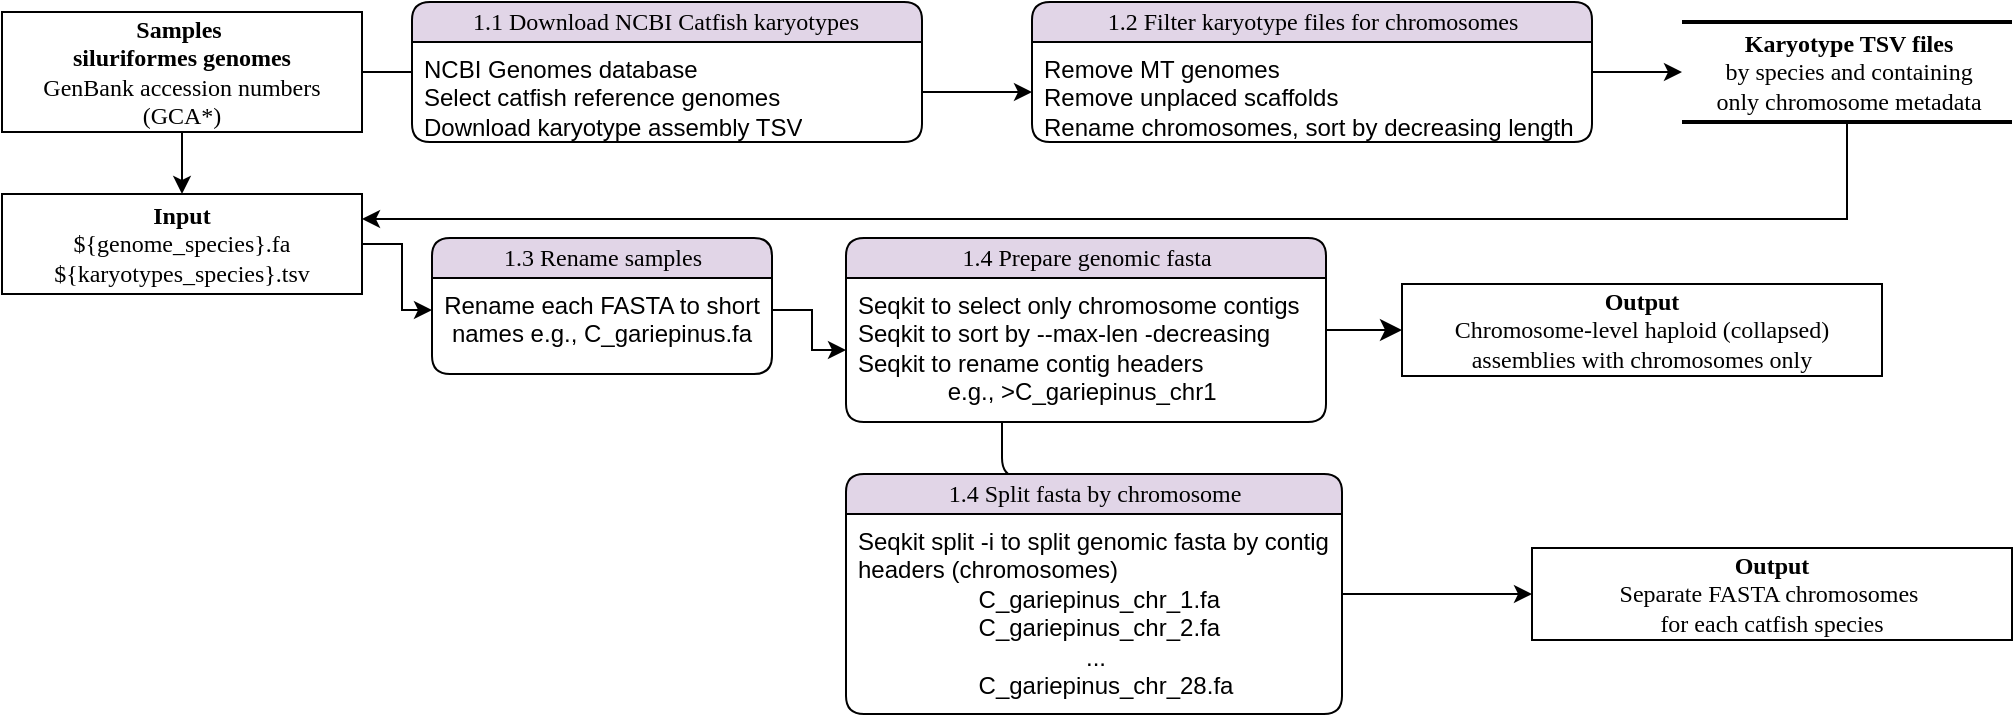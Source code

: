 <mxfile version="24.1.0" type="github" pages="7">
  <diagram id="72As2KhtZYqOr2Yd9AyJ" name="General_workflow">
    <mxGraphModel dx="1864" dy="1458" grid="0" gridSize="10" guides="1" tooltips="1" connect="1" arrows="1" fold="1" page="0" pageScale="1" pageWidth="850" pageHeight="1100" math="0" shadow="0">
      <root>
        <mxCell id="0" />
        <mxCell id="1" parent="0" />
        <mxCell id="HgtQucQO3m-ANms6tH2r-1" value="&lt;div&gt;&lt;b&gt;Output&lt;/b&gt;&lt;/div&gt;&lt;div&gt;Chromosome-level haploid (collapsed) assemblies with chromosomes only&lt;br&gt;&lt;/div&gt;" style="whiteSpace=wrap;html=1;rounded=0;shadow=0;comic=0;labelBackgroundColor=none;strokeWidth=1;fontFamily=Verdana;fontSize=12;align=center;" vertex="1" parent="1">
          <mxGeometry x="740" y="35" width="240" height="46" as="geometry" />
        </mxCell>
        <mxCell id="HgtQucQO3m-ANms6tH2r-2" value="" style="edgeStyle=orthogonalEdgeStyle;rounded=0;orthogonalLoop=1;jettySize=auto;html=1;" edge="1" parent="1" source="HgtQucQO3m-ANms6tH2r-3" target="HgtQucQO3m-ANms6tH2r-17">
          <mxGeometry relative="1" as="geometry" />
        </mxCell>
        <mxCell id="HgtQucQO3m-ANms6tH2r-3" value="&lt;div&gt;&lt;b&gt;Input&lt;/b&gt;&lt;/div&gt;&lt;div&gt;${&lt;style type=&quot;text/css&quot;&gt;td {border: 1px solid #cccccc;}br {mso-data-placement:same-cell;}&lt;/style&gt;genome_species}.fa&lt;/div&gt;&lt;div&gt;${karyotypes_species}.tsv&lt;br&gt;&lt;/div&gt;" style="whiteSpace=wrap;html=1;rounded=0;shadow=0;comic=0;labelBackgroundColor=none;strokeWidth=1;fontFamily=Verdana;fontSize=12;align=center;" vertex="1" parent="1">
          <mxGeometry x="40" y="-10" width="180" height="50" as="geometry" />
        </mxCell>
        <mxCell id="HgtQucQO3m-ANms6tH2r-4" style="edgeStyle=none;html=1;labelBackgroundColor=none;startFill=0;startSize=8;endFill=1;endSize=8;fontFamily=Verdana;fontSize=12;" edge="1" parent="1" source="HgtQucQO3m-ANms6tH2r-18" target="HgtQucQO3m-ANms6tH2r-1">
          <mxGeometry relative="1" as="geometry" />
        </mxCell>
        <mxCell id="HgtQucQO3m-ANms6tH2r-5" style="edgeStyle=orthogonalEdgeStyle;html=1;labelBackgroundColor=none;startFill=0;startSize=8;endFill=1;endSize=8;fontFamily=Verdana;fontSize=12;entryX=0;entryY=0.5;entryDx=0;entryDy=0;" edge="1" parent="1" source="HgtQucQO3m-ANms6tH2r-18" target="HgtQucQO3m-ANms6tH2r-23">
          <mxGeometry relative="1" as="geometry">
            <Array as="points">
              <mxPoint x="540" y="132" />
              <mxPoint x="610" y="132" />
            </Array>
            <mxPoint x="600" y="180" as="targetPoint" />
          </mxGeometry>
        </mxCell>
        <mxCell id="HgtQucQO3m-ANms6tH2r-6" value="" style="edgeStyle=orthogonalEdgeStyle;rounded=0;orthogonalLoop=1;jettySize=auto;html=1;" edge="1" parent="1" source="HgtQucQO3m-ANms6tH2r-8" target="HgtQucQO3m-ANms6tH2r-11">
          <mxGeometry relative="1" as="geometry" />
        </mxCell>
        <mxCell id="HgtQucQO3m-ANms6tH2r-7" value="" style="edgeStyle=orthogonalEdgeStyle;rounded=0;orthogonalLoop=1;jettySize=auto;html=1;" edge="1" parent="1" source="HgtQucQO3m-ANms6tH2r-8" target="HgtQucQO3m-ANms6tH2r-3">
          <mxGeometry relative="1" as="geometry" />
        </mxCell>
        <mxCell id="HgtQucQO3m-ANms6tH2r-8" value="&lt;div&gt;&lt;b&gt;Samples&amp;nbsp;&lt;/b&gt;&lt;/div&gt;&lt;div&gt;&lt;b&gt;siluriformes genomes&lt;br&gt;&lt;/b&gt;&lt;/div&gt;&lt;div&gt;GenBank accession numbers (GCA*) &lt;br&gt;&lt;/div&gt;" style="whiteSpace=wrap;html=1;fontFamily=Verdana;rounded=0;shadow=0;comic=0;labelBackgroundColor=none;strokeWidth=1;" vertex="1" parent="1">
          <mxGeometry x="40" y="-101" width="180" height="60" as="geometry" />
        </mxCell>
        <mxCell id="HgtQucQO3m-ANms6tH2r-9" value="" style="edgeStyle=orthogonalEdgeStyle;rounded=0;orthogonalLoop=1;jettySize=auto;html=1;" edge="1" parent="1" source="HgtQucQO3m-ANms6tH2r-10" target="HgtQucQO3m-ANms6tH2r-13">
          <mxGeometry relative="1" as="geometry" />
        </mxCell>
        <mxCell id="HgtQucQO3m-ANms6tH2r-10" value="&lt;div&gt;1.2 Filter karyotype files for chromosomes&lt;/div&gt;" style="swimlane;html=1;fontStyle=0;childLayout=stackLayout;horizontal=1;startSize=20;fillColor=#E1D5E7;horizontalStack=0;resizeParent=1;resizeLast=0;collapsible=1;marginBottom=0;swimlaneFillColor=#ffffff;align=center;rounded=1;shadow=0;comic=0;labelBackgroundColor=none;strokeWidth=1;fontFamily=Verdana;fontSize=12" vertex="1" parent="1">
          <mxGeometry x="555" y="-106" width="280" height="70" as="geometry" />
        </mxCell>
        <mxCell id="HgtQucQO3m-ANms6tH2r-11" value="&lt;div align=&quot;left&quot;&gt;Remove MT genomes&lt;/div&gt;&lt;div align=&quot;left&quot;&gt;Remove unplaced scaffolds&lt;/div&gt;&lt;div align=&quot;left&quot;&gt;Rename chromosomes, sort by decreasing length&lt;br&gt;&lt;/div&gt;" style="text;html=1;strokeColor=none;fillColor=none;spacingLeft=4;spacingRight=4;whiteSpace=wrap;overflow=hidden;rotatable=0;points=[[0,0.5],[1,0.5]];portConstraint=eastwest;align=left;" vertex="1" parent="HgtQucQO3m-ANms6tH2r-10">
          <mxGeometry y="20" width="280" height="50" as="geometry" />
        </mxCell>
        <mxCell id="HgtQucQO3m-ANms6tH2r-12" value="" style="edgeStyle=orthogonalEdgeStyle;rounded=0;orthogonalLoop=1;jettySize=auto;html=1;entryX=1;entryY=0.25;entryDx=0;entryDy=0;" edge="1" parent="1" source="HgtQucQO3m-ANms6tH2r-13" target="HgtQucQO3m-ANms6tH2r-3">
          <mxGeometry relative="1" as="geometry">
            <Array as="points">
              <mxPoint x="963" y="3" />
            </Array>
          </mxGeometry>
        </mxCell>
        <mxCell id="HgtQucQO3m-ANms6tH2r-13" value="&lt;div&gt;&lt;b&gt;Karyotype TSV files&lt;/b&gt;&lt;/div&gt;&lt;div&gt;&amp;nbsp;by species and containing&amp;nbsp;&lt;/div&gt;&lt;div&gt;only chromosome metadata&lt;br&gt;&lt;/div&gt;" style="html=1;rounded=0;shadow=0;comic=0;labelBackgroundColor=none;strokeWidth=2;fontFamily=Verdana;fontSize=12;align=center;shape=mxgraph.ios7ui.horLines;" vertex="1" parent="1">
          <mxGeometry x="880" y="-96" width="165" height="50" as="geometry" />
        </mxCell>
        <mxCell id="HgtQucQO3m-ANms6tH2r-14" value="&lt;div&gt;1.1 Download NCBI Catfish karyotypes&amp;nbsp; &lt;br&gt;&lt;/div&gt;" style="swimlane;html=1;fontStyle=0;childLayout=stackLayout;horizontal=1;startSize=20;fillColor=#E1D5E7;horizontalStack=0;resizeParent=1;resizeLast=0;collapsible=1;marginBottom=0;swimlaneFillColor=#ffffff;align=center;rounded=1;shadow=0;comic=0;labelBackgroundColor=none;strokeWidth=1;fontFamily=Verdana;fontSize=12" vertex="1" parent="1">
          <mxGeometry x="245" y="-106" width="255" height="70" as="geometry">
            <mxRectangle x="245" y="-106" width="280" height="30" as="alternateBounds" />
          </mxGeometry>
        </mxCell>
        <mxCell id="HgtQucQO3m-ANms6tH2r-15" value="&lt;div align=&quot;left&quot;&gt;NCBI Genomes database&lt;br&gt;&lt;/div&gt;&lt;div align=&quot;left&quot;&gt;Select catfish reference genomes&lt;br&gt;&lt;/div&gt;&lt;div align=&quot;left&quot;&gt;Download karyotype assembly TSV&lt;br&gt;&lt;/div&gt;" style="text;html=1;strokeColor=none;fillColor=none;spacingLeft=4;spacingRight=4;whiteSpace=wrap;overflow=hidden;rotatable=0;points=[[0,0.5],[1,0.5]];portConstraint=eastwest;align=left;" vertex="1" parent="HgtQucQO3m-ANms6tH2r-14">
          <mxGeometry y="20" width="255" height="50" as="geometry" />
        </mxCell>
        <mxCell id="HgtQucQO3m-ANms6tH2r-16" value="&lt;div&gt;1.3 Rename samples&lt;br&gt;&lt;/div&gt;" style="swimlane;html=1;fontStyle=0;childLayout=stackLayout;horizontal=1;startSize=20;fillColor=#E1D5E7;horizontalStack=0;resizeParent=1;resizeLast=0;collapsible=1;marginBottom=0;swimlaneFillColor=#ffffff;align=center;rounded=1;shadow=0;comic=0;labelBackgroundColor=none;strokeWidth=1;fontFamily=Verdana;fontSize=12" vertex="1" parent="1">
          <mxGeometry x="255" y="12" width="170" height="68" as="geometry">
            <mxRectangle x="230" y="45" width="210" height="30" as="alternateBounds" />
          </mxGeometry>
        </mxCell>
        <mxCell id="HgtQucQO3m-ANms6tH2r-17" value="&lt;div&gt;Rename each FASTA to short names e.g., C_gariepinus.fa &lt;br&gt;&lt;/div&gt;&lt;div&gt;&lt;br&gt;&lt;/div&gt;" style="text;html=1;strokeColor=none;fillColor=none;spacingLeft=4;spacingRight=4;whiteSpace=wrap;overflow=hidden;rotatable=0;points=[[0,0.5],[1,0.5]];portConstraint=eastwest;align=center;" vertex="1" parent="HgtQucQO3m-ANms6tH2r-16">
          <mxGeometry y="20" width="170" height="32" as="geometry" />
        </mxCell>
        <mxCell id="HgtQucQO3m-ANms6tH2r-18" value="&lt;div&gt;1.4 Prepare genomic fasta&lt;br&gt;&lt;/div&gt;" style="swimlane;html=1;fontStyle=0;childLayout=stackLayout;horizontal=1;startSize=20;fillColor=#E1D5E7;horizontalStack=0;resizeParent=1;resizeLast=0;collapsible=1;marginBottom=0;swimlaneFillColor=#ffffff;align=center;rounded=1;shadow=0;comic=0;labelBackgroundColor=none;strokeWidth=1;fontFamily=Verdana;fontSize=12" vertex="1" parent="1">
          <mxGeometry x="462" y="12" width="240" height="92" as="geometry" />
        </mxCell>
        <mxCell id="HgtQucQO3m-ANms6tH2r-19" value="&lt;div align=&quot;left&quot;&gt;Seqkit to select only chromosome contigs&lt;br&gt;&lt;/div&gt;&lt;div align=&quot;left&quot;&gt;Seqkit to sort by --max-len -decreasing&lt;/div&gt;&lt;div align=&quot;left&quot;&gt;Seqkit to rename contig headers&lt;/div&gt;&lt;div align=&quot;center&quot;&gt;&amp;nbsp;e.g., &amp;gt;C_gariepinus_chr1&lt;br&gt;&lt;/div&gt;&lt;div align=&quot;left&quot;&gt;&lt;br&gt;&lt;/div&gt;" style="text;html=1;strokeColor=none;fillColor=none;spacingLeft=4;spacingRight=4;whiteSpace=wrap;overflow=hidden;rotatable=0;points=[[0,0.5],[1,0.5]];portConstraint=eastwest;align=left;" vertex="1" parent="HgtQucQO3m-ANms6tH2r-18">
          <mxGeometry y="20" width="240" height="72" as="geometry" />
        </mxCell>
        <mxCell id="HgtQucQO3m-ANms6tH2r-20" value="" style="edgeStyle=orthogonalEdgeStyle;rounded=0;orthogonalLoop=1;jettySize=auto;html=1;" edge="1" parent="1" source="HgtQucQO3m-ANms6tH2r-17" target="HgtQucQO3m-ANms6tH2r-19">
          <mxGeometry relative="1" as="geometry" />
        </mxCell>
        <mxCell id="HgtQucQO3m-ANms6tH2r-21" value="" style="edgeStyle=orthogonalEdgeStyle;rounded=0;orthogonalLoop=1;jettySize=auto;html=1;" edge="1" parent="1" source="HgtQucQO3m-ANms6tH2r-22" target="HgtQucQO3m-ANms6tH2r-24">
          <mxGeometry relative="1" as="geometry" />
        </mxCell>
        <mxCell id="HgtQucQO3m-ANms6tH2r-22" value="&lt;div&gt;1.4 Split fasta by chromosome&lt;br&gt;&lt;/div&gt;" style="swimlane;html=1;fontStyle=0;childLayout=stackLayout;horizontal=1;startSize=20;fillColor=#E1D5E7;horizontalStack=0;resizeParent=1;resizeLast=0;collapsible=1;marginBottom=0;swimlaneFillColor=#ffffff;align=center;rounded=1;shadow=0;comic=0;labelBackgroundColor=none;strokeWidth=1;fontFamily=Verdana;fontSize=12" vertex="1" parent="1">
          <mxGeometry x="462" y="130" width="248" height="120" as="geometry" />
        </mxCell>
        <mxCell id="HgtQucQO3m-ANms6tH2r-23" value="&lt;div align=&quot;left&quot;&gt;Seqkit split -i to split genomic fasta by contig headers (chromosomes)&lt;/div&gt;&lt;div align=&quot;center&quot;&gt;&lt;div align=&quot;center&quot;&gt;&amp;nbsp;C_gariepinus_chr_1.fa&lt;/div&gt;&lt;div align=&quot;center&quot;&gt;&lt;div align=&quot;center&quot;&gt;&lt;div align=&quot;center&quot;&gt;&amp;nbsp;C_gariepinus_chr_2.fa&lt;/div&gt;&lt;div align=&quot;center&quot;&gt;...&lt;/div&gt;&lt;div align=&quot;center&quot;&gt;&amp;nbsp;&amp;nbsp; C_gariepinus_chr_28.fa&lt;/div&gt;&lt;/div&gt;&lt;/div&gt;&lt;/div&gt;&lt;div align=&quot;center&quot;&gt;&lt;br&gt;&lt;/div&gt;&lt;div align=&quot;left&quot;&gt;&lt;br&gt;&lt;/div&gt;" style="text;html=1;strokeColor=none;fillColor=none;spacingLeft=4;spacingRight=4;whiteSpace=wrap;overflow=hidden;rotatable=0;points=[[0,0.5],[1,0.5]];portConstraint=eastwest;align=left;" vertex="1" parent="HgtQucQO3m-ANms6tH2r-22">
          <mxGeometry y="20" width="248" height="100" as="geometry" />
        </mxCell>
        <mxCell id="HgtQucQO3m-ANms6tH2r-24" value="&lt;div&gt;&lt;b&gt;Output&lt;/b&gt;&lt;/div&gt;&lt;div&gt;Separate FASTA chromosomes&amp;nbsp;&lt;/div&gt;&lt;div&gt;for each catfish species&lt;br&gt;&lt;/div&gt;" style="whiteSpace=wrap;html=1;rounded=0;shadow=0;comic=0;labelBackgroundColor=none;strokeWidth=1;fontFamily=Verdana;fontSize=12;align=center;" vertex="1" parent="1">
          <mxGeometry x="805" y="167" width="240" height="46" as="geometry" />
        </mxCell>
      </root>
    </mxGraphModel>
  </diagram>
  <diagram name="1_Sample_preparation" id="52a04d89-c75d-2922-d76d-85b35f80e030">
    <mxGraphModel dx="1206" dy="1535" grid="1" gridSize="10" guides="1" tooltips="1" connect="1" arrows="1" fold="1" page="1" pageScale="1" pageWidth="1100" pageHeight="850" background="none" math="0" shadow="0">
      <root>
        <mxCell id="0" />
        <mxCell id="1" parent="0" />
        <mxCell id="17472293e6e8944d-29" value="&lt;div&gt;&lt;b&gt;Output&lt;/b&gt;&lt;/div&gt;&lt;div&gt;Chromosome-level haploid (collapsed) assemblies with chromosomes only&lt;br&gt;&lt;/div&gt;" style="whiteSpace=wrap;html=1;rounded=0;shadow=0;comic=0;labelBackgroundColor=none;strokeWidth=1;fontFamily=Verdana;fontSize=12;align=center;" parent="1" vertex="1">
          <mxGeometry x="740" y="35" width="240" height="46" as="geometry" />
        </mxCell>
        <mxCell id="AjI9yF0b8auwYNTap7u0-46" value="" style="edgeStyle=orthogonalEdgeStyle;rounded=0;orthogonalLoop=1;jettySize=auto;html=1;" parent="1" source="17472293e6e8944d-30" target="AjI9yF0b8auwYNTap7u0-40" edge="1">
          <mxGeometry relative="1" as="geometry" />
        </mxCell>
        <mxCell id="17472293e6e8944d-30" value="&lt;div&gt;&lt;b&gt;Input&lt;/b&gt;&lt;/div&gt;&lt;div&gt;${&lt;style type=&quot;text/css&quot;&gt;td {border: 1px solid #cccccc;}br {mso-data-placement:same-cell;}&lt;/style&gt;genome_species}.fa&lt;/div&gt;&lt;div&gt;${karyotypes_species}.tsv&lt;br&gt;&lt;/div&gt;" style="whiteSpace=wrap;html=1;rounded=0;shadow=0;comic=0;labelBackgroundColor=none;strokeWidth=1;fontFamily=Verdana;fontSize=12;align=center;" parent="1" vertex="1">
          <mxGeometry x="40" y="-10" width="180" height="50" as="geometry" />
        </mxCell>
        <mxCell id="1fdf3b25b50cf41e-28" style="edgeStyle=none;html=1;labelBackgroundColor=none;startFill=0;startSize=8;endFill=1;endSize=8;fontFamily=Verdana;fontSize=12;" parent="1" source="1fdf3b25b50cf41e-1" target="17472293e6e8944d-29" edge="1">
          <mxGeometry relative="1" as="geometry" />
        </mxCell>
        <mxCell id="1fdf3b25b50cf41e-38" style="edgeStyle=orthogonalEdgeStyle;html=1;labelBackgroundColor=none;startFill=0;startSize=8;endFill=1;endSize=8;fontFamily=Verdana;fontSize=12;entryX=0;entryY=0.5;entryDx=0;entryDy=0;" parent="1" source="1fdf3b25b50cf41e-1" target="wu6TTpxNYmeydynqr1xF-2" edge="1">
          <mxGeometry relative="1" as="geometry">
            <Array as="points">
              <mxPoint x="540" y="132" />
              <mxPoint x="610" y="132" />
            </Array>
            <mxPoint x="600" y="180" as="targetPoint" />
          </mxGeometry>
        </mxCell>
        <mxCell id="AjI9yF0b8auwYNTap7u0-14" value="" style="edgeStyle=orthogonalEdgeStyle;rounded=0;orthogonalLoop=1;jettySize=auto;html=1;" parent="1" source="AjI9yF0b8auwYNTap7u0-1" target="AjI9yF0b8auwYNTap7u0-13" edge="1">
          <mxGeometry relative="1" as="geometry" />
        </mxCell>
        <mxCell id="AjI9yF0b8auwYNTap7u0-45" value="" style="edgeStyle=orthogonalEdgeStyle;rounded=0;orthogonalLoop=1;jettySize=auto;html=1;" parent="1" source="AjI9yF0b8auwYNTap7u0-1" target="17472293e6e8944d-30" edge="1">
          <mxGeometry relative="1" as="geometry" />
        </mxCell>
        <mxCell id="AjI9yF0b8auwYNTap7u0-1" value="&lt;div&gt;&lt;b&gt;Samples&amp;nbsp;&lt;/b&gt;&lt;/div&gt;&lt;div&gt;&lt;b&gt;siluriformes genomes&lt;br&gt;&lt;/b&gt;&lt;/div&gt;&lt;div&gt;GenBank accession numbers (GCA*) &lt;br&gt;&lt;/div&gt;" style="whiteSpace=wrap;html=1;fontFamily=Verdana;rounded=0;shadow=0;comic=0;labelBackgroundColor=none;strokeWidth=1;" parent="1" vertex="1">
          <mxGeometry x="40" y="-101" width="180" height="60" as="geometry" />
        </mxCell>
        <mxCell id="AjI9yF0b8auwYNTap7u0-23" value="" style="edgeStyle=orthogonalEdgeStyle;rounded=0;orthogonalLoop=1;jettySize=auto;html=1;" parent="1" source="AjI9yF0b8auwYNTap7u0-12" target="AjI9yF0b8auwYNTap7u0-21" edge="1">
          <mxGeometry relative="1" as="geometry" />
        </mxCell>
        <mxCell id="AjI9yF0b8auwYNTap7u0-12" value="&lt;div&gt;1.2 Filter karyotype files for chromosomes&lt;/div&gt;" style="swimlane;html=1;fontStyle=0;childLayout=stackLayout;horizontal=1;startSize=20;fillColor=#E1D5E7;horizontalStack=0;resizeParent=1;resizeLast=0;collapsible=1;marginBottom=0;swimlaneFillColor=#ffffff;align=center;rounded=1;shadow=0;comic=0;labelBackgroundColor=none;strokeWidth=1;fontFamily=Verdana;fontSize=12" parent="1" vertex="1">
          <mxGeometry x="555" y="-106" width="280" height="70" as="geometry" />
        </mxCell>
        <mxCell id="AjI9yF0b8auwYNTap7u0-13" value="&lt;div align=&quot;left&quot;&gt;Remove MT genomes&lt;/div&gt;&lt;div align=&quot;left&quot;&gt;Remove unplaced scaffolds&lt;/div&gt;&lt;div align=&quot;left&quot;&gt;Rename chromosomes, sort by decreasing length&lt;br&gt;&lt;/div&gt;" style="text;html=1;strokeColor=none;fillColor=none;spacingLeft=4;spacingRight=4;whiteSpace=wrap;overflow=hidden;rotatable=0;points=[[0,0.5],[1,0.5]];portConstraint=eastwest;align=left;" parent="AjI9yF0b8auwYNTap7u0-12" vertex="1">
          <mxGeometry y="20" width="280" height="50" as="geometry" />
        </mxCell>
        <mxCell id="AjI9yF0b8auwYNTap7u0-47" value="" style="edgeStyle=orthogonalEdgeStyle;rounded=0;orthogonalLoop=1;jettySize=auto;html=1;entryX=1;entryY=0.25;entryDx=0;entryDy=0;" parent="1" source="AjI9yF0b8auwYNTap7u0-21" target="17472293e6e8944d-30" edge="1">
          <mxGeometry relative="1" as="geometry">
            <Array as="points">
              <mxPoint x="963" y="3" />
            </Array>
          </mxGeometry>
        </mxCell>
        <mxCell id="AjI9yF0b8auwYNTap7u0-21" value="&lt;div&gt;&lt;b&gt;Karyotype TSV files&lt;/b&gt;&lt;/div&gt;&lt;div&gt;&amp;nbsp;by species and containing&amp;nbsp;&lt;/div&gt;&lt;div&gt;only chromosome metadata&lt;br&gt;&lt;/div&gt;" style="html=1;rounded=0;shadow=0;comic=0;labelBackgroundColor=none;strokeWidth=2;fontFamily=Verdana;fontSize=12;align=center;shape=mxgraph.ios7ui.horLines;" parent="1" vertex="1">
          <mxGeometry x="880" y="-96" width="165" height="50" as="geometry" />
        </mxCell>
        <mxCell id="AjI9yF0b8auwYNTap7u0-24" value="&lt;div&gt;1.1 Download NCBI Catfish karyotypes&amp;nbsp; &lt;br&gt;&lt;/div&gt;" style="swimlane;html=1;fontStyle=0;childLayout=stackLayout;horizontal=1;startSize=20;fillColor=#E1D5E7;horizontalStack=0;resizeParent=1;resizeLast=0;collapsible=1;marginBottom=0;swimlaneFillColor=#ffffff;align=center;rounded=1;shadow=0;comic=0;labelBackgroundColor=none;strokeWidth=1;fontFamily=Verdana;fontSize=12" parent="1" vertex="1">
          <mxGeometry x="245" y="-106" width="255" height="70" as="geometry">
            <mxRectangle x="245" y="-106" width="280" height="30" as="alternateBounds" />
          </mxGeometry>
        </mxCell>
        <mxCell id="AjI9yF0b8auwYNTap7u0-25" value="&lt;div align=&quot;left&quot;&gt;NCBI Genomes database&lt;br&gt;&lt;/div&gt;&lt;div align=&quot;left&quot;&gt;Select catfish reference genomes&lt;br&gt;&lt;/div&gt;&lt;div align=&quot;left&quot;&gt;Download karyotype assembly TSV&lt;br&gt;&lt;/div&gt;" style="text;html=1;strokeColor=none;fillColor=none;spacingLeft=4;spacingRight=4;whiteSpace=wrap;overflow=hidden;rotatable=0;points=[[0,0.5],[1,0.5]];portConstraint=eastwest;align=left;" parent="AjI9yF0b8auwYNTap7u0-24" vertex="1">
          <mxGeometry y="20" width="255" height="50" as="geometry" />
        </mxCell>
        <mxCell id="AjI9yF0b8auwYNTap7u0-39" value="&lt;div&gt;1.3 Rename samples&lt;br&gt;&lt;/div&gt;" style="swimlane;html=1;fontStyle=0;childLayout=stackLayout;horizontal=1;startSize=20;fillColor=#E1D5E7;horizontalStack=0;resizeParent=1;resizeLast=0;collapsible=1;marginBottom=0;swimlaneFillColor=#ffffff;align=center;rounded=1;shadow=0;comic=0;labelBackgroundColor=none;strokeWidth=1;fontFamily=Verdana;fontSize=12" parent="1" vertex="1">
          <mxGeometry x="255" y="12" width="170" height="68" as="geometry">
            <mxRectangle x="230" y="45" width="210" height="30" as="alternateBounds" />
          </mxGeometry>
        </mxCell>
        <mxCell id="AjI9yF0b8auwYNTap7u0-40" value="&lt;div&gt;Rename each FASTA to short names e.g., C_gariepinus.fa &lt;br&gt;&lt;/div&gt;&lt;div&gt;&lt;br&gt;&lt;/div&gt;" style="text;html=1;strokeColor=none;fillColor=none;spacingLeft=4;spacingRight=4;whiteSpace=wrap;overflow=hidden;rotatable=0;points=[[0,0.5],[1,0.5]];portConstraint=eastwest;align=center;" parent="AjI9yF0b8auwYNTap7u0-39" vertex="1">
          <mxGeometry y="20" width="170" height="32" as="geometry" />
        </mxCell>
        <mxCell id="1fdf3b25b50cf41e-1" value="&lt;div&gt;1.4 Prepare genomic fasta&lt;br&gt;&lt;/div&gt;" style="swimlane;html=1;fontStyle=0;childLayout=stackLayout;horizontal=1;startSize=20;fillColor=#E1D5E7;horizontalStack=0;resizeParent=1;resizeLast=0;collapsible=1;marginBottom=0;swimlaneFillColor=#ffffff;align=center;rounded=1;shadow=0;comic=0;labelBackgroundColor=none;strokeWidth=1;fontFamily=Verdana;fontSize=12" parent="1" vertex="1">
          <mxGeometry x="462" y="12" width="240" height="92" as="geometry" />
        </mxCell>
        <mxCell id="1fdf3b25b50cf41e-2" value="&lt;div align=&quot;left&quot;&gt;Seqkit to select only chromosome contigs&lt;br&gt;&lt;/div&gt;&lt;div align=&quot;left&quot;&gt;Seqkit to sort by --max-len -decreasing&lt;/div&gt;&lt;div align=&quot;left&quot;&gt;Seqkit to rename contig headers&lt;/div&gt;&lt;div align=&quot;center&quot;&gt;&amp;nbsp;e.g., &amp;gt;C_gariepinus_chr1&lt;br&gt;&lt;/div&gt;&lt;div align=&quot;left&quot;&gt;&lt;br&gt;&lt;/div&gt;" style="text;html=1;strokeColor=none;fillColor=none;spacingLeft=4;spacingRight=4;whiteSpace=wrap;overflow=hidden;rotatable=0;points=[[0,0.5],[1,0.5]];portConstraint=eastwest;align=left;" parent="1fdf3b25b50cf41e-1" vertex="1">
          <mxGeometry y="20" width="240" height="72" as="geometry" />
        </mxCell>
        <mxCell id="AjI9yF0b8auwYNTap7u0-44" value="" style="edgeStyle=orthogonalEdgeStyle;rounded=0;orthogonalLoop=1;jettySize=auto;html=1;" parent="1" source="AjI9yF0b8auwYNTap7u0-40" target="1fdf3b25b50cf41e-2" edge="1">
          <mxGeometry relative="1" as="geometry" />
        </mxCell>
        <mxCell id="wu6TTpxNYmeydynqr1xF-6" value="" style="edgeStyle=orthogonalEdgeStyle;rounded=0;orthogonalLoop=1;jettySize=auto;html=1;" parent="1" source="wu6TTpxNYmeydynqr1xF-1" target="wu6TTpxNYmeydynqr1xF-4" edge="1">
          <mxGeometry relative="1" as="geometry" />
        </mxCell>
        <mxCell id="wu6TTpxNYmeydynqr1xF-1" value="&lt;div&gt;1.4 Split fasta by chromosome&lt;br&gt;&lt;/div&gt;" style="swimlane;html=1;fontStyle=0;childLayout=stackLayout;horizontal=1;startSize=20;fillColor=#E1D5E7;horizontalStack=0;resizeParent=1;resizeLast=0;collapsible=1;marginBottom=0;swimlaneFillColor=#ffffff;align=center;rounded=1;shadow=0;comic=0;labelBackgroundColor=none;strokeWidth=1;fontFamily=Verdana;fontSize=12" parent="1" vertex="1">
          <mxGeometry x="462" y="130" width="248" height="120" as="geometry" />
        </mxCell>
        <mxCell id="wu6TTpxNYmeydynqr1xF-2" value="&lt;div align=&quot;left&quot;&gt;Seqkit split -i to split genomic fasta by contig headers (chromosomes)&lt;/div&gt;&lt;div align=&quot;center&quot;&gt;&lt;div align=&quot;center&quot;&gt;&amp;nbsp;C_gariepinus_chr_1.fa&lt;/div&gt;&lt;div align=&quot;center&quot;&gt;&lt;div align=&quot;center&quot;&gt;&lt;div align=&quot;center&quot;&gt;&amp;nbsp;C_gariepinus_chr_2.fa&lt;/div&gt;&lt;div align=&quot;center&quot;&gt;...&lt;/div&gt;&lt;div align=&quot;center&quot;&gt;&amp;nbsp;&amp;nbsp; C_gariepinus_chr_28.fa&lt;/div&gt;&lt;/div&gt;&lt;/div&gt;&lt;/div&gt;&lt;div align=&quot;center&quot;&gt;&lt;br&gt;&lt;/div&gt;&lt;div align=&quot;left&quot;&gt;&lt;br&gt;&lt;/div&gt;" style="text;html=1;strokeColor=none;fillColor=none;spacingLeft=4;spacingRight=4;whiteSpace=wrap;overflow=hidden;rotatable=0;points=[[0,0.5],[1,0.5]];portConstraint=eastwest;align=left;" parent="wu6TTpxNYmeydynqr1xF-1" vertex="1">
          <mxGeometry y="20" width="248" height="100" as="geometry" />
        </mxCell>
        <mxCell id="wu6TTpxNYmeydynqr1xF-4" value="&lt;div&gt;&lt;b&gt;Output&lt;/b&gt;&lt;/div&gt;&lt;div&gt;Separate FASTA chromosomes&amp;nbsp;&lt;/div&gt;&lt;div&gt;for each catfish species&lt;br&gt;&lt;/div&gt;" style="whiteSpace=wrap;html=1;rounded=0;shadow=0;comic=0;labelBackgroundColor=none;strokeWidth=1;fontFamily=Verdana;fontSize=12;align=center;" parent="1" vertex="1">
          <mxGeometry x="805" y="167" width="240" height="46" as="geometry" />
        </mxCell>
      </root>
    </mxGraphModel>
  </diagram>
  <diagram id="Kjd17YVczxqBOYsQOCY1" name="2_EDTA_p1_annot_TE">
    <mxGraphModel dx="1281" dy="1843" grid="1" gridSize="10" guides="1" tooltips="1" connect="1" arrows="1" fold="1" page="1" pageScale="1" pageWidth="850" pageHeight="1100" math="0" shadow="0">
      <root>
        <mxCell id="0" />
        <mxCell id="1" parent="0" />
        <mxCell id="B6u1tit1Yw2ISfp9a53N-25" value="" style="edgeStyle=none;curved=1;rounded=0;orthogonalLoop=1;jettySize=auto;html=1;fontSize=12;startSize=8;endSize=8;" edge="1" parent="1" source="LiTMKPbCQsVV3bPFt7JO-1">
          <mxGeometry relative="1" as="geometry">
            <mxPoint x="400.0" y="44" as="targetPoint" />
          </mxGeometry>
        </mxCell>
        <mxCell id="LiTMKPbCQsVV3bPFt7JO-1" value="&lt;div&gt;&lt;b&gt;Input EDTA&lt;br&gt;&lt;/b&gt;&lt;/div&gt;&lt;div&gt;${&lt;style type=&quot;text/css&quot;&gt;td {border: 1px solid #cccccc;}br {mso-data-placement:same-cell;}&lt;/style&gt;genome_species}.fa&lt;/div&gt;&lt;div&gt;${cds_nucleotide_file_NCBI}&lt;br&gt;&lt;/div&gt;" style="whiteSpace=wrap;html=1;rounded=0;shadow=0;comic=0;labelBackgroundColor=none;strokeWidth=1;fontFamily=Verdana;fontSize=12;align=center;" vertex="1" parent="1">
          <mxGeometry x="22" y="20" width="180" height="53" as="geometry" />
        </mxCell>
        <mxCell id="B6u1tit1Yw2ISfp9a53N-4" value="" style="edgeStyle=orthogonalEdgeStyle;rounded=0;orthogonalLoop=1;jettySize=auto;html=1;entryX=0.502;entryY=0.019;entryDx=0;entryDy=0;entryPerimeter=0;exitX=1.001;exitY=0.275;exitDx=0;exitDy=0;exitPerimeter=0;" edge="1" parent="1" source="B6u1tit1Yw2ISfp9a53N-36" target="B6u1tit1Yw2ISfp9a53N-7">
          <mxGeometry relative="1" as="geometry">
            <Array as="points">
              <mxPoint x="500" y="50" />
              <mxPoint x="688" y="50" />
            </Array>
          </mxGeometry>
        </mxCell>
        <mxCell id="B6u1tit1Yw2ISfp9a53N-5" value="&lt;div&gt;1.2 Run EDTA in CDS mode &lt;br&gt;&lt;/div&gt;" style="swimlane;html=1;fontStyle=0;childLayout=stackLayout;horizontal=1;startSize=20;horizontalStack=0;resizeParent=1;resizeLast=0;collapsible=1;marginBottom=0;swimlaneFillColor=#ffffff;align=center;rounded=1;shadow=0;comic=0;labelBackgroundColor=none;strokeWidth=1;fontFamily=Verdana;fontSize=12;fillColor=#FFCE9F;" vertex="1" parent="1">
          <mxGeometry x="230" y="0.5" width="270" height="92" as="geometry" />
        </mxCell>
        <mxCell id="B6u1tit1Yw2ISfp9a53N-36" value="&lt;div align=&quot;left&quot;&gt;EDTA.pl version 2.2.0&lt;/div&gt;&lt;div align=&quot;left&quot;&gt;step 0 - prepare input directories&lt;br&gt;&lt;/div&gt;&lt;div align=&quot;left&quot;&gt;step 1 - generate sbatch commands&lt;/div&gt;&lt;div align=&quot;left&quot;&gt;step 2 - EDTA on genomes CPU16-RAM16&lt;br&gt;&lt;/div&gt;&lt;div align=&quot;left&quot;&gt;&lt;br&gt;&lt;/div&gt;" style="text;html=1;strokeColor=none;fillColor=none;spacingLeft=4;spacingRight=4;whiteSpace=wrap;overflow=hidden;rotatable=0;points=[[0,0.5],[1,0.5]];portConstraint=eastwest;align=left;" vertex="1" parent="B6u1tit1Yw2ISfp9a53N-5">
          <mxGeometry y="20" width="270" height="70" as="geometry" />
        </mxCell>
        <mxCell id="B6u1tit1Yw2ISfp9a53N-27" value="" style="edgeStyle=none;curved=1;rounded=0;orthogonalLoop=1;jettySize=auto;html=1;fontSize=12;startSize=8;endSize=8;" edge="1" parent="1" source="B6u1tit1Yw2ISfp9a53N-7" target="B6u1tit1Yw2ISfp9a53N-26">
          <mxGeometry relative="1" as="geometry" />
        </mxCell>
        <mxCell id="B6u1tit1Yw2ISfp9a53N-7" value="&lt;b&gt;Output&lt;br&gt;&lt;/b&gt;EDTA Summary files" style="html=1;rounded=0;shadow=0;comic=0;labelBackgroundColor=none;strokeWidth=2;fontFamily=Verdana;fontSize=12;align=center;shape=mxgraph.ios7ui.horLines;" vertex="1" parent="1">
          <mxGeometry x="598" y="173" width="180" height="50" as="geometry" />
        </mxCell>
        <mxCell id="YQ9I8WXAiD5hVknMHj9h-32" value="" style="edgeStyle=none;curved=1;rounded=0;orthogonalLoop=1;jettySize=auto;html=1;fontSize=12;startSize=8;endSize=8;entryX=0.5;entryY=0;entryDx=0;entryDy=0;" edge="1" parent="1" source="B6u1tit1Yw2ISfp9a53N-8" target="LiTMKPbCQsVV3bPFt7JO-1">
          <mxGeometry relative="1" as="geometry">
            <mxPoint x="112" y="30" as="targetPoint" />
          </mxGeometry>
        </mxCell>
        <mxCell id="B6u1tit1Yw2ISfp9a53N-8" value="&lt;div&gt;1.1 Download NCBI Refseq&lt;br&gt; CDS gene annotations&amp;nbsp; &lt;br&gt;&lt;/div&gt;" style="swimlane;html=1;fontStyle=0;childLayout=stackLayout;horizontal=1;startSize=30;horizontalStack=0;resizeParent=1;resizeLast=0;collapsible=1;marginBottom=0;swimlaneFillColor=#ffffff;align=center;rounded=1;shadow=0;comic=0;labelBackgroundColor=none;strokeWidth=1;fontFamily=Verdana;fontSize=12;fillColor=#FFCE9F;" vertex="1" parent="1">
          <mxGeometry x="2" y="-83" width="220" height="80" as="geometry">
            <mxRectangle x="245" y="-106" width="280" height="30" as="alternateBounds" />
          </mxGeometry>
        </mxCell>
        <mxCell id="B6u1tit1Yw2ISfp9a53N-9" value="&lt;div align=&quot;left&quot;&gt;NCBI Genomes database&lt;br&gt;&lt;/div&gt;&lt;div align=&quot;left&quot;&gt;Select the same catfish genomes.&lt;br&gt;&lt;/div&gt;&lt;div align=&quot;left&quot;&gt;Download RefSeq CDS annotations&lt;br&gt;&lt;/div&gt;" style="text;html=1;strokeColor=none;fillColor=none;spacingLeft=4;spacingRight=4;whiteSpace=wrap;overflow=hidden;rotatable=0;points=[[0,0.5],[1,0.5]];portConstraint=eastwest;align=left;" vertex="1" parent="B6u1tit1Yw2ISfp9a53N-8">
          <mxGeometry y="30" width="220" height="50" as="geometry" />
        </mxCell>
        <mxCell id="B6u1tit1Yw2ISfp9a53N-19" style="edgeStyle=none;curved=1;rounded=0;orthogonalLoop=1;jettySize=auto;html=1;exitX=0.5;exitY=0;exitDx=0;exitDy=0;fontSize=12;startSize=8;endSize=8;" edge="1" parent="1" source="B6u1tit1Yw2ISfp9a53N-8" target="B6u1tit1Yw2ISfp9a53N-8">
          <mxGeometry relative="1" as="geometry" />
        </mxCell>
        <mxCell id="YQ9I8WXAiD5hVknMHj9h-33" value="" style="edgeStyle=none;curved=1;rounded=0;orthogonalLoop=1;jettySize=auto;html=1;fontSize=12;startSize=8;endSize=8;entryX=-0.002;entryY=0.329;entryDx=0;entryDy=0;entryPerimeter=0;" edge="1" parent="1" source="B6u1tit1Yw2ISfp9a53N-21" target="YQ9I8WXAiD5hVknMHj9h-21">
          <mxGeometry relative="1" as="geometry">
            <mxPoint x="240" y="200" as="targetPoint" />
          </mxGeometry>
        </mxCell>
        <mxCell id="B6u1tit1Yw2ISfp9a53N-21" value="&lt;b&gt;Output&lt;b&gt;&lt;br&gt;&lt;/b&gt;&lt;/b&gt;EDTA GFF3 TE annots" style="html=1;rounded=0;shadow=0;comic=0;labelBackgroundColor=none;strokeWidth=2;fontFamily=Verdana;fontSize=12;align=center;shape=mxgraph.ios7ui.horLines;" vertex="1" parent="1">
          <mxGeometry x="140" y="173" width="130" height="50" as="geometry" />
        </mxCell>
        <mxCell id="B6u1tit1Yw2ISfp9a53N-23" value="" style="edgeStyle=orthogonalEdgeStyle;rounded=0;orthogonalLoop=1;jettySize=auto;html=1;exitX=1;exitY=0.5;exitDx=0;exitDy=0;entryX=0.441;entryY=0.04;entryDx=0;entryDy=0;entryPerimeter=0;" edge="1" parent="1" source="B6u1tit1Yw2ISfp9a53N-5" target="B6u1tit1Yw2ISfp9a53N-21">
          <mxGeometry relative="1" as="geometry">
            <mxPoint x="560" y="125" as="sourcePoint" />
            <mxPoint x="722" y="170" as="targetPoint" />
            <Array as="points">
              <mxPoint x="500" y="50" />
              <mxPoint x="520" y="50" />
              <mxPoint x="520" y="133" />
              <mxPoint x="197" y="133" />
            </Array>
          </mxGeometry>
        </mxCell>
        <mxCell id="B6u1tit1Yw2ISfp9a53N-26" value="&lt;div&gt;- Repeat class&lt;/div&gt;&lt;div&gt;- Repeat family&lt;/div&gt;&lt;div&gt;- TE copy number&lt;/div&gt;&lt;div&gt;- Total masked length (bp.)&lt;/div&gt;&lt;div&gt;- TE family abundance in genome (%)&lt;br&gt;&lt;/div&gt;" style="rounded=0;whiteSpace=wrap;html=1;fontFamily=Verdana;shadow=0;comic=0;labelBackgroundColor=none;strokeWidth=2;" vertex="1" parent="1">
          <mxGeometry x="552" y="250" width="272" height="80" as="geometry" />
        </mxCell>
        <mxCell id="YQ9I8WXAiD5hVknMHj9h-9" value="" style="edgeStyle=none;curved=1;rounded=0;orthogonalLoop=1;jettySize=auto;html=1;fontSize=12;startSize=8;endSize=8;" edge="1" parent="1" source="B6u1tit1Yw2ISfp9a53N-29" target="YQ9I8WXAiD5hVknMHj9h-8">
          <mxGeometry relative="1" as="geometry" />
        </mxCell>
        <mxCell id="B6u1tit1Yw2ISfp9a53N-29" value="&lt;div&gt;1.2 Combine and parse summary annotations &lt;/div&gt;" style="swimlane;html=1;fontStyle=0;childLayout=stackLayout;horizontal=1;startSize=20;horizontalStack=0;resizeParent=1;resizeLast=0;collapsible=1;marginBottom=0;swimlaneFillColor=#ffffff;align=center;rounded=1;shadow=0;comic=0;labelBackgroundColor=none;strokeWidth=1;fontFamily=Verdana;fontSize=12;fillColor=#FFCE9F;" vertex="1" parent="1">
          <mxGeometry x="549" y="430" width="280" height="80" as="geometry" />
        </mxCell>
        <mxCell id="B6u1tit1Yw2ISfp9a53N-30" value="&lt;div&gt;Average TE lengths in Siluriformes genomes (%)&lt;/div&gt;&lt;div&gt;Average TE copy number in Siluriformes genomes&lt;br&gt;&lt;/div&gt;&lt;div&gt;Average abundance in Siluriformes genomes (%)&lt;br&gt;&lt;/div&gt;" style="text;html=1;strokeColor=none;fillColor=none;spacingLeft=4;spacingRight=4;whiteSpace=wrap;overflow=hidden;rotatable=0;points=[[0,0.5],[1,0.5]];portConstraint=eastwest;align=left;" vertex="1" parent="B6u1tit1Yw2ISfp9a53N-29">
          <mxGeometry y="20" width="280" height="60" as="geometry" />
        </mxCell>
        <mxCell id="B6u1tit1Yw2ISfp9a53N-33" value="" style="edgeStyle=none;curved=1;rounded=0;orthogonalLoop=1;jettySize=auto;html=1;fontSize=12;startSize=8;endSize=8;exitX=0.5;exitY=1;exitDx=0;exitDy=0;" edge="1" parent="1" target="B6u1tit1Yw2ISfp9a53N-34" source="B6u1tit1Yw2ISfp9a53N-26">
          <mxGeometry relative="1" as="geometry">
            <mxPoint x="617.5" y="330" as="sourcePoint" />
          </mxGeometry>
        </mxCell>
        <mxCell id="YQ9I8WXAiD5hVknMHj9h-3" value="" style="edgeStyle=none;curved=1;rounded=0;orthogonalLoop=1;jettySize=auto;html=1;fontSize=12;startSize=8;endSize=8;entryX=0.5;entryY=0;entryDx=0;entryDy=0;" edge="1" parent="1" source="B6u1tit1Yw2ISfp9a53N-34" target="B6u1tit1Yw2ISfp9a53N-29">
          <mxGeometry relative="1" as="geometry">
            <mxPoint x="649" y="420" as="targetPoint" />
          </mxGeometry>
        </mxCell>
        <mxCell id="B6u1tit1Yw2ISfp9a53N-34" value="&lt;b&gt;Output&lt;/b&gt;&lt;br&gt;Supplementary Table 2" style="html=1;rounded=0;shadow=0;comic=0;labelBackgroundColor=none;strokeWidth=2;fontFamily=Verdana;fontSize=12;align=center;shape=mxgraph.ios7ui.horLines;" vertex="1" parent="1">
          <mxGeometry x="591" y="350" width="195" height="50" as="geometry" />
        </mxCell>
        <mxCell id="YQ9I8WXAiD5hVknMHj9h-8" value="&lt;br&gt;&lt;b&gt;Result&lt;/b&gt;&lt;br&gt;Figure 1A in MS" style="shape=note;whiteSpace=wrap;html=1;backgroundOutline=1;darkOpacity=0.05;size=17;" vertex="1" parent="1">
          <mxGeometry x="654.5" y="550" width="70" height="70" as="geometry" />
        </mxCell>
        <mxCell id="YQ9I8WXAiD5hVknMHj9h-10" value="&lt;b&gt;Output&lt;br&gt;&lt;/b&gt;EDTA species TE.lib.fa" style="html=1;rounded=0;shadow=0;comic=0;labelBackgroundColor=none;strokeWidth=2;fontFamily=Verdana;fontSize=12;align=center;shape=mxgraph.ios7ui.horLines;" vertex="1" parent="1">
          <mxGeometry x="7" y="320" width="140" height="50" as="geometry" />
        </mxCell>
        <mxCell id="YQ9I8WXAiD5hVknMHj9h-17" value="" style="edgeStyle=none;curved=1;rounded=0;orthogonalLoop=1;jettySize=auto;html=1;fontSize=12;shape=link;" edge="1" parent="1" source="YQ9I8WXAiD5hVknMHj9h-12" target="YQ9I8WXAiD5hVknMHj9h-10">
          <mxGeometry relative="1" as="geometry" />
        </mxCell>
        <mxCell id="YQ9I8WXAiD5hVknMHj9h-12" value="&lt;b&gt;Output&lt;br&gt;&lt;/b&gt;EDTA masked genomes " style="html=1;rounded=0;shadow=0;comic=0;labelBackgroundColor=none;strokeWidth=2;fontFamily=Verdana;fontSize=12;align=center;shape=mxgraph.ios7ui.horLines;" vertex="1" parent="1">
          <mxGeometry x="7" y="250" width="140" height="50" as="geometry" />
        </mxCell>
        <mxCell id="YQ9I8WXAiD5hVknMHj9h-34" value="" style="edgeStyle=none;curved=1;rounded=0;orthogonalLoop=1;jettySize=auto;html=1;fontSize=12;startSize=8;endSize=8;exitX=0.996;exitY=0.322;exitDx=0;exitDy=0;exitPerimeter=0;entryX=-0.007;entryY=0.527;entryDx=0;entryDy=0;entryPerimeter=0;" edge="1" parent="1" source="YQ9I8WXAiD5hVknMHj9h-21" target="B6u1tit1Yw2ISfp9a53N-7">
          <mxGeometry relative="1" as="geometry">
            <mxPoint x="493" y="204" as="sourcePoint" />
            <mxPoint x="598" y="204" as="targetPoint" />
          </mxGeometry>
        </mxCell>
        <mxCell id="YQ9I8WXAiD5hVknMHj9h-20" value="&lt;div&gt;1.2 Regenerate EDTA summary files &lt;/div&gt;" style="swimlane;html=1;fontStyle=0;childLayout=stackLayout;horizontal=1;startSize=26;horizontalStack=0;resizeParent=1;resizeLast=0;collapsible=1;marginBottom=0;swimlaneFillColor=#ffffff;align=center;rounded=1;shadow=0;comic=0;labelBackgroundColor=none;strokeWidth=1;fontFamily=Verdana;fontSize=12;fillColor=#FFCE9F;" vertex="1" parent="1">
          <mxGeometry x="302" y="162" width="220" height="60" as="geometry" />
        </mxCell>
        <mxCell id="YQ9I8WXAiD5hVknMHj9h-21" value="For fragmented TE and for intact TE?" style="text;html=1;strokeColor=none;fillColor=none;spacingLeft=4;spacingRight=4;whiteSpace=wrap;overflow=hidden;rotatable=0;points=[[0,0.5],[1,0.5]];portConstraint=eastwest;align=left;" vertex="1" parent="YQ9I8WXAiD5hVknMHj9h-20">
          <mxGeometry y="26" width="220" height="34" as="geometry" />
        </mxCell>
        <mxCell id="YQ9I8WXAiD5hVknMHj9h-36" value="" style="edgeStyle=orthogonalEdgeStyle;rounded=0;orthogonalLoop=1;jettySize=auto;html=1;entryX=0.507;entryY=0.007;entryDx=0;entryDy=0;entryPerimeter=0;" edge="1" parent="1" target="YQ9I8WXAiD5hVknMHj9h-12">
          <mxGeometry relative="1" as="geometry">
            <mxPoint x="500" y="50" as="sourcePoint" />
            <mxPoint x="207" y="185" as="targetPoint" />
            <Array as="points">
              <mxPoint x="520" y="50" />
              <mxPoint x="520" y="120" />
              <mxPoint x="78" y="120" />
            </Array>
          </mxGeometry>
        </mxCell>
        <mxCell id="YQ9I8WXAiD5hVknMHj9h-37" style="edgeStyle=none;curved=1;rounded=0;orthogonalLoop=1;jettySize=auto;html=1;exitX=0;exitY=0.5;exitDx=0;exitDy=0;fontSize=12;startSize=8;endSize=8;" edge="1" parent="1" source="B6u1tit1Yw2ISfp9a53N-26" target="B6u1tit1Yw2ISfp9a53N-26">
          <mxGeometry relative="1" as="geometry" />
        </mxCell>
      </root>
    </mxGraphModel>
  </diagram>
  <diagram id="S1-9fnuzAEyZ3MjokXCZ" name="3_BRAKER3_annot_genes">
    <mxGraphModel dx="897" dy="520" grid="0" gridSize="10" guides="1" tooltips="1" connect="1" arrows="1" fold="1" page="0" pageScale="1" pageWidth="850" pageHeight="1100" math="0" shadow="0">
      <root>
        <mxCell id="0" />
        <mxCell id="1" parent="0" />
      </root>
    </mxGraphModel>
  </diagram>
  <diagram id="XGO5PTYDYAXQIoV_2eJf" name="4_Orthofinder">
    <mxGraphModel dx="897" dy="520" grid="0" gridSize="10" guides="1" tooltips="1" connect="1" arrows="1" fold="1" page="0" pageScale="1" pageWidth="850" pageHeight="1100" math="0" shadow="0">
      <root>
        <mxCell id="0" />
        <mxCell id="1" parent="0" />
      </root>
    </mxGraphModel>
  </diagram>
  <diagram id="AFQiUfL6oxnmGCZeFbl5" name="5_panEDTA">
    <mxGraphModel dx="897" dy="520" grid="0" gridSize="10" guides="1" tooltips="1" connect="1" arrows="1" fold="1" page="0" pageScale="1" pageWidth="850" pageHeight="1100" math="0" shadow="0">
      <root>
        <mxCell id="0" />
        <mxCell id="1" parent="0" />
      </root>
    </mxGraphModel>
  </diagram>
  <diagram id="nYEyrTKWf8ElIEvNdvn1" name="6_macrosynthR_chromosomes">
    <mxGraphModel dx="1025" dy="582" grid="0" gridSize="10" guides="1" tooltips="1" connect="1" arrows="1" fold="1" page="0" pageScale="1" pageWidth="850" pageHeight="1100" math="0" shadow="0">
      <root>
        <mxCell id="0" />
        <mxCell id="1" parent="0" />
      </root>
    </mxGraphModel>
  </diagram>
</mxfile>
